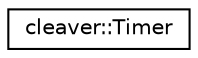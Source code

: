 digraph "Graphical Class Hierarchy"
{
  edge [fontname="Helvetica",fontsize="10",labelfontname="Helvetica",labelfontsize="10"];
  node [fontname="Helvetica",fontsize="10",shape=record];
  rankdir="LR";
  Node1 [label="cleaver::Timer",height=0.2,width=0.4,color="black", fillcolor="white", style="filled",URL="$classcleaver_1_1_timer.html"];
}
